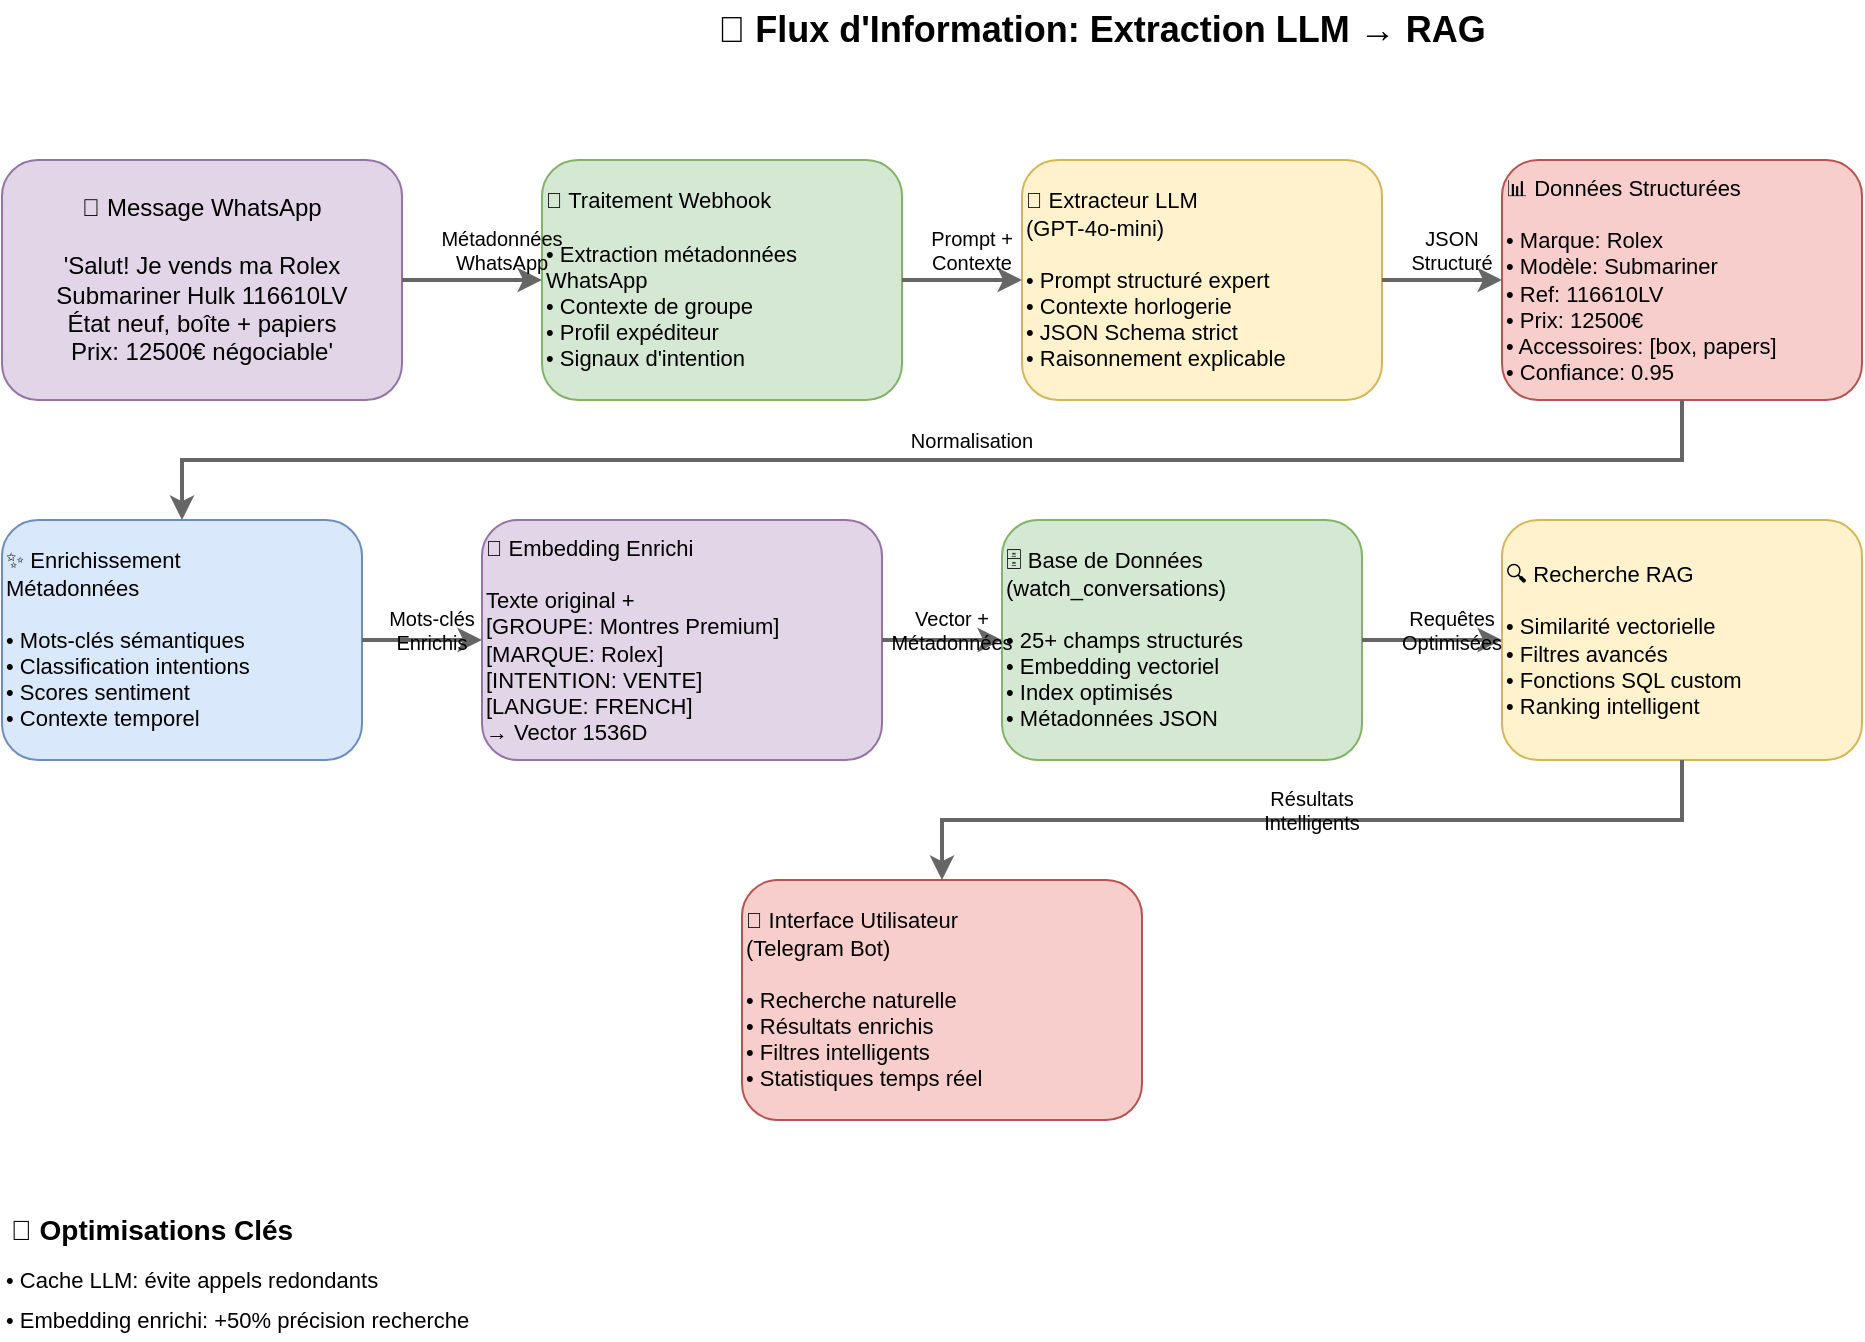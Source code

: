 <mxfile>
  <diagram name="Flux Extraction vers RAG" id="extraction-rag-flow">
    <mxGraphModel dx="1422" dy="758" grid="1" gridSize="10" guides="1" tooltips="1" connect="1" arrows="1" fold="1" page="1" pageScale="1" pageWidth="1169" pageHeight="827" math="0" shadow="0">
      <root>
        <mxCell id="0" />
        <mxCell id="1" parent="0" />
        
        <!-- Titre -->
        <mxCell id="title" value="🔄 Flux d'Information: Extraction LLM → RAG" style="text;html=1;strokeColor=none;fillColor=none;align=center;verticalAlign=middle;whiteSpace=wrap;rounded=0;fontSize=18;fontStyle=1;" vertex="1" parent="1">
          <mxGeometry x="400" y="20" width="400" height="30" as="geometry" />
        </mxCell>

        <!-- 1. Message WhatsApp entrant -->
        <mxCell id="whatsapp-message" value="📱 Message WhatsApp&#xa;&#xa;'Salut! Je vends ma Rolex&#xa;Submariner Hulk 116610LV&#xa;État neuf, boîte + papiers&#xa;Prix: 12500€ négociable'" style="rounded=1;whiteSpace=wrap;html=1;fillColor=#e1d5e7;strokeColor=#9673a6;fontSize=12;align=center;" vertex="1" parent="1">
          <mxGeometry x="50" y="100" width="200" height="120" as="geometry" />
        </mxCell>

        <!-- 2. Webhook Processing -->
        <mxCell id="webhook-processing" value="🔗 Traitement Webhook&#xa;&#xa;• Extraction métadonnées WhatsApp&#xa;• Contexte de groupe&#xa;• Profil expéditeur&#xa;• Signaux d'intention" style="rounded=1;whiteSpace=wrap;html=1;fillColor=#d5e8d4;strokeColor=#82b366;fontSize=11;align=left;" vertex="1" parent="1">
          <mxGeometry x="320" y="100" width="180" height="120" as="geometry" />
        </mxCell>

        <!-- 3. LLM Extractor -->
        <mxCell id="llm-extractor" value="🤖 Extracteur LLM&#xa;(GPT-4o-mini)&#xa;&#xa;• Prompt structuré expert&#xa;• Contexte horlogerie&#xa;• JSON Schema strict&#xa;• Raisonnement explicable" style="rounded=1;whiteSpace=wrap;html=1;fillColor=#fff2cc;strokeColor=#d6b656;fontSize=11;align=left;" vertex="1" parent="1">
          <mxGeometry x="560" y="100" width="180" height="120" as="geometry" />
        </mxCell>

        <!-- 4. Données Structurées -->
        <mxCell id="structured-data" value="📊 Données Structurées&#xa;&#xa;• Marque: Rolex&#xa;• Modèle: Submariner&#xa;• Ref: 116610LV&#xa;• Prix: 12500€&#xa;• Accessoires: [box, papers]&#xa;• Confiance: 0.95" style="rounded=1;whiteSpace=wrap;html=1;fillColor=#f8cecc;strokeColor=#b85450;fontSize=11;align=left;" vertex="1" parent="1">
          <mxGeometry x="800" y="100" width="180" height="120" as="geometry" />
        </mxCell>

        <!-- 5. Enrichissement Métadonnées -->
        <mxCell id="metadata-enrichment" value="✨ Enrichissement&#xa;Métadonnées&#xa;&#xa;• Mots-clés sémantiques&#xa;• Classification intentions&#xa;• Scores sentiment&#xa;• Contexte temporel" style="rounded=1;whiteSpace=wrap;html=1;fillColor=#dae8fc;strokeColor=#6c8ebf;fontSize=11;align=left;" vertex="1" parent="1">
          <mxGeometry x="50" y="280" width="180" height="120" as="geometry" />
        </mxCell>

        <!-- 6. Embedding Enrichi -->
        <mxCell id="enhanced-embedding" value="🎯 Embedding Enrichi&#xa;&#xa;Texte original +&#xa;[GROUPE: Montres Premium]&#xa;[MARQUE: Rolex]&#xa;[INTENTION: VENTE]&#xa;[LANGUE: FRENCH]&#xa;→ Vector 1536D" style="rounded=1;whiteSpace=wrap;html=1;fillColor=#e1d5e7;strokeColor=#9673a6;fontSize=11;align=left;" vertex="1" parent="1">
          <mxGeometry x="290" y="280" width="200" height="120" as="geometry" />
        </mxCell>

        <!-- 7. Base de Données -->
        <mxCell id="database" value="🗄️ Base de Données&#xa;(watch_conversations)&#xa;&#xa;• 25+ champs structurés&#xa;• Embedding vectoriel&#xa;• Index optimisés&#xa;• Métadonnées JSON" style="rounded=1;whiteSpace=wrap;html=1;fillColor=#d5e8d4;strokeColor=#82b366;fontSize=11;align=left;" vertex="1" parent="1">
          <mxGeometry x="550" y="280" width="180" height="120" as="geometry" />
        </mxCell>

        <!-- 8. Recherche RAG -->
        <mxCell id="rag-search" value="🔍 Recherche RAG&#xa;&#xa;• Similarité vectorielle&#xa;• Filtres avancés&#xa;• Fonctions SQL custom&#xa;• Ranking intelligent" style="rounded=1;whiteSpace=wrap;html=1;fillColor=#fff2cc;strokeColor=#d6b656;fontSize=11;align=left;" vertex="1" parent="1">
          <mxGeometry x="800" y="280" width="180" height="120" as="geometry" />
        </mxCell>

        <!-- 9. Interface Utilisateur -->
        <mxCell id="user-interface" value="🤖 Interface Utilisateur&#xa;(Telegram Bot)&#xa;&#xa;• Recherche naturelle&#xa;• Résultats enrichis&#xa;• Filtres intelligents&#xa;• Statistiques temps réel" style="rounded=1;whiteSpace=wrap;html=1;fillColor=#f8cecc;strokeColor=#b85450;fontSize=11;align=left;" vertex="1" parent="1">
          <mxGeometry x="420" y="460" width="200" height="120" as="geometry" />
        </mxCell>

        <!-- Flèches de flux -->
        <mxCell id="arrow1" style="edgeStyle=orthogonalEdgeStyle;rounded=0;orthogonalLoop=1;jettySize=auto;html=1;strokeWidth=2;strokeColor=#666666;" edge="1" parent="1" source="whatsapp-message" target="webhook-processing">
          <mxGeometry relative="1" as="geometry" />
        </mxCell>

        <mxCell id="arrow2" style="edgeStyle=orthogonalEdgeStyle;rounded=0;orthogonalLoop=1;jettySize=auto;html=1;strokeWidth=2;strokeColor=#666666;" edge="1" parent="1" source="webhook-processing" target="llm-extractor">
          <mxGeometry relative="1" as="geometry" />
        </mxCell>

        <mxCell id="arrow3" style="edgeStyle=orthogonalEdgeStyle;rounded=0;orthogonalLoop=1;jettySize=auto;html=1;strokeWidth=2;strokeColor=#666666;" edge="1" parent="1" source="llm-extractor" target="structured-data">
          <mxGeometry relative="1" as="geometry" />
        </mxCell>

        <mxCell id="arrow4" style="edgeStyle=orthogonalEdgeStyle;rounded=0;orthogonalLoop=1;jettySize=auto;html=1;strokeWidth=2;strokeColor=#666666;" edge="1" parent="1" source="structured-data" target="metadata-enrichment">
          <mxGeometry relative="1" as="geometry">
            <Array as="points">
              <mxPoint x="890" y="250" />
              <mxPoint x="140" y="250" />
            </Array>
          </mxGeometry>
        </mxCell>

        <mxCell id="arrow5" style="edgeStyle=orthogonalEdgeStyle;rounded=0;orthogonalLoop=1;jettySize=auto;html=1;strokeWidth=2;strokeColor=#666666;" edge="1" parent="1" source="metadata-enrichment" target="enhanced-embedding">
          <mxGeometry relative="1" as="geometry" />
        </mxCell>

        <mxCell id="arrow6" style="edgeStyle=orthogonalEdgeStyle;rounded=0;orthogonalLoop=1;jettySize=auto;html=1;strokeWidth=2;strokeColor=#666666;" edge="1" parent="1" source="enhanced-embedding" target="database">
          <mxGeometry relative="1" as="geometry" />
        </mxCell>

        <mxCell id="arrow7" style="edgeStyle=orthogonalEdgeStyle;rounded=0;orthogonalLoop=1;jettySize=auto;html=1;strokeWidth=2;strokeColor=#666666;" edge="1" parent="1" source="database" target="rag-search">
          <mxGeometry relative="1" as="geometry" />
        </mxCell>

        <mxCell id="arrow8" style="edgeStyle=orthogonalEdgeStyle;rounded=0;orthogonalLoop=1;jettySize=auto;html=1;strokeWidth=2;strokeColor=#666666;" edge="1" parent="1" source="rag-search" target="user-interface">
          <mxGeometry relative="1" as="geometry">
            <Array as="points">
              <mxPoint x="890" y="430" />
              <mxPoint x="520" y="430" />
            </Array>
          </mxGeometry>
        </mxCell>

        <!-- Labels des flèches -->
        <mxCell id="label1" value="Métadonnées&#xa;WhatsApp" style="text;html=1;strokeColor=none;fillColor=none;align=center;verticalAlign=middle;whiteSpace=wrap;rounded=0;fontSize=10;" vertex="1" parent="1">
          <mxGeometry x="270" y="130" width="60" height="30" as="geometry" />
        </mxCell>

        <mxCell id="label2" value="Prompt +&#xa;Contexte" style="text;html=1;strokeColor=none;fillColor=none;align=center;verticalAlign=middle;whiteSpace=wrap;rounded=0;fontSize=10;" vertex="1" parent="1">
          <mxGeometry x="510" y="130" width="50" height="30" as="geometry" />
        </mxCell>

        <mxCell id="label3" value="JSON&#xa;Structuré" style="text;html=1;strokeColor=none;fillColor=none;align=center;verticalAlign=middle;whiteSpace=wrap;rounded=0;fontSize=10;" vertex="1" parent="1">
          <mxGeometry x="750" y="130" width="50" height="30" as="geometry" />
        </mxCell>

        <mxCell id="label4" value="Normalisation" style="text;html=1;strokeColor=none;fillColor=none;align=center;verticalAlign=middle;whiteSpace=wrap;rounded=0;fontSize=10;" vertex="1" parent="1">
          <mxGeometry x="500" y="230" width="70" height="20" as="geometry" />
        </mxCell>

        <mxCell id="label5" value="Mots-clés&#xa;Enrichis" style="text;html=1;strokeColor=none;fillColor=none;align=center;verticalAlign=middle;whiteSpace=wrap;rounded=0;fontSize=10;" vertex="1" parent="1">
          <mxGeometry x="240" y="320" width="50" height="30" as="geometry" />
        </mxCell>

        <mxCell id="label6" value="Vector +&#xa;Métadonnées" style="text;html=1;strokeColor=none;fillColor=none;align=center;verticalAlign=middle;whiteSpace=wrap;rounded=0;fontSize=10;" vertex="1" parent="1">
          <mxGeometry x="500" y="320" width="50" height="30" as="geometry" />
        </mxCell>

        <mxCell id="label7" value="Requêtes&#xa;Optimisées" style="text;html=1;strokeColor=none;fillColor=none;align=center;verticalAlign=middle;whiteSpace=wrap;rounded=0;fontSize=10;" vertex="1" parent="1">
          <mxGeometry x="750" y="320" width="50" height="30" as="geometry" />
        </mxCell>

        <mxCell id="label8" value="Résultats&#xa;Intelligents" style="text;html=1;strokeColor=none;fillColor=none;align=center;verticalAlign=middle;whiteSpace=wrap;rounded=0;fontSize=10;" vertex="1" parent="1">
          <mxGeometry x="680" y="410" width="50" height="30" as="geometry" />
        </mxCell>

        <!-- Légende -->
        <mxCell id="legend-title" value="🎯 Optimisations Clés" style="text;html=1;strokeColor=none;fillColor=none;align=center;verticalAlign=middle;whiteSpace=wrap;rounded=0;fontSize=14;fontStyle=1;" vertex="1" parent="1">
          <mxGeometry x="50" y="620" width="150" height="30" as="geometry" />
        </mxCell>

        <mxCell id="legend1" value="• Cache LLM: évite appels redondants" style="text;html=1;strokeColor=none;fillColor=none;align=left;verticalAlign=middle;whiteSpace=wrap;rounded=0;fontSize=11;" vertex="1" parent="1">
          <mxGeometry x="50" y="650" width="250" height="20" as="geometry" />
        </mxCell>

        <mxCell id="legend2" value="• Embedding enrichi: +50% précision recherche" style="text;html=1;strokeColor=none;fillColor=none;align=left;verticalAlign=middle;whiteSpace=wrap;rounded=0;fontSize=11;" vertex="1" parent="1">
          <mxGeometry x="50" y="670" width="250" height="20" as="geometry" />
        </mxCell>

        <mxCell id="legend3" value="• Index vectoriels: recherche <100ms" style="text;html=1;strokeColor=none;fillColor=none;align=left;verticalAlign=middle;whiteSpace=wrap;rounded=0;fontSize=11;" vertex="1" parent="1">
          <mxGeometry x="50" y="690" width="250" height="20" as="geometry" />
        </mxCell>

        <mxCell id="legend4" value="• Métadonnées JSON: filtrage avancé" style="text;html=1;strokeColor=none;fillColor=none;align=left;verticalAlign=middle;whiteSpace=wrap;rounded=0;fontSize=11;" vertex="1" parent="1">
          <mxGeometry x="50" y="710" width="250" height="20" as="geometry" />
        </mxCell>

        <!-- Performance Box -->
        <mxCell id="perf-box" value="⚡ Performances&#xa;&#xa;• Extraction LLM: ~1s&#xa;• Cache hit: &lt;50ms&#xa;• Recherche RAG: &lt;100ms&#xa;• Précision: 90%+&#xa;• Coût: ~$0.0/msg" style="rounded=1;whiteSpace=wrap;html=1;fillColor=#f0f0f0;strokeColor=#666666;fontSize=11;align=left;" vertex="1" parent="1">
          <mxGeometry x="800" y="620" width="180" height="120" as="geometry" />
        </mxCell>

      </root>
    </mxGraphModel>
  </diagram>
</mxfile>
